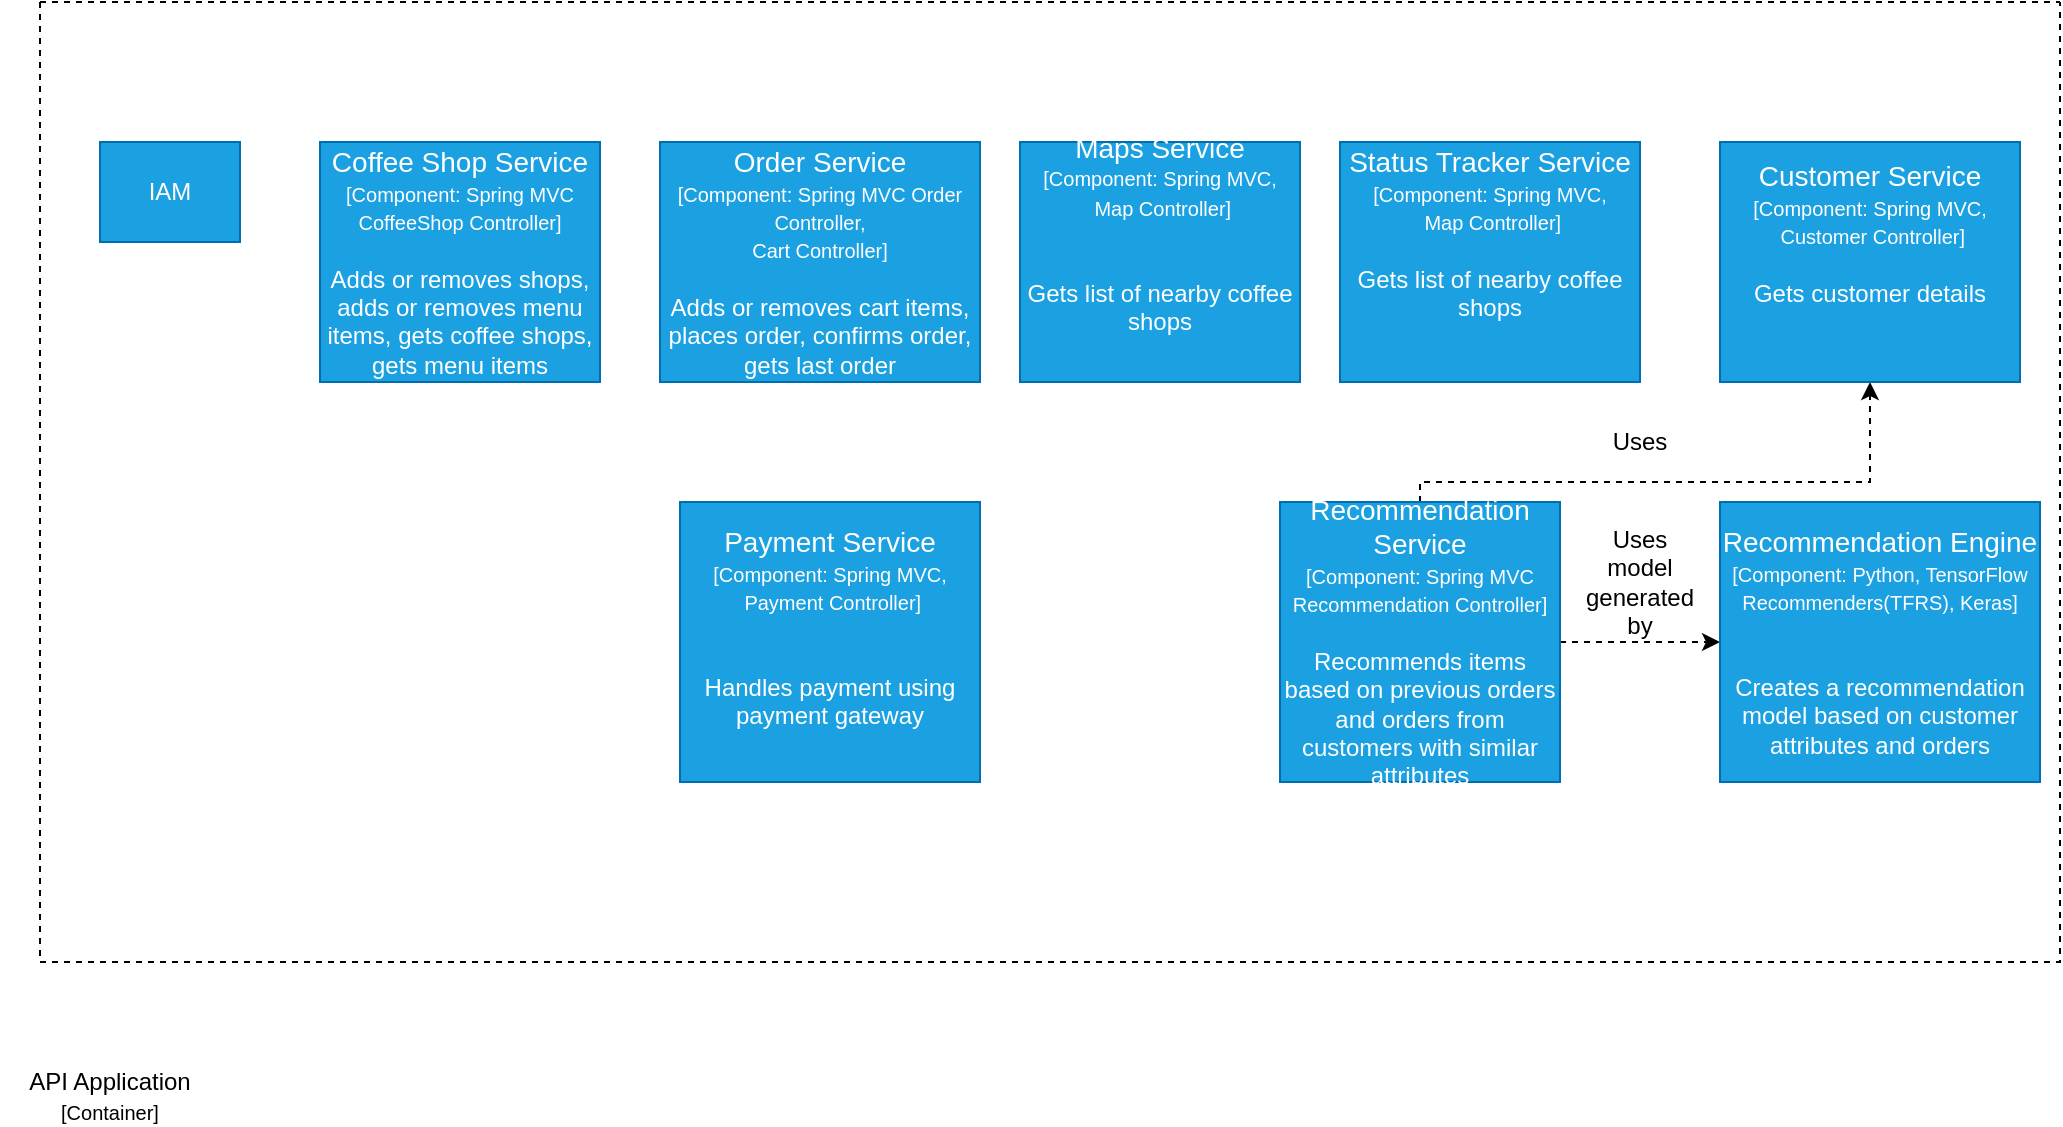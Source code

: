 <mxfile version="14.7.4" type="github">
  <diagram id="SkIhgehRgUOG8sE2-ucU" name="Page-1">
    <mxGraphModel dx="782" dy="437" grid="1" gridSize="10" guides="1" tooltips="1" connect="1" arrows="1" fold="1" page="1" pageScale="1" pageWidth="850" pageHeight="1100" math="0" shadow="0">
      <root>
        <mxCell id="0" />
        <mxCell id="1" parent="0" />
        <mxCell id="a931OXOb7cvNoLb_iAoM-1" value="" style="swimlane;startSize=0;dashed=1;" vertex="1" parent="1">
          <mxGeometry x="150" y="50" width="1010" height="480" as="geometry" />
        </mxCell>
        <mxCell id="a931OXOb7cvNoLb_iAoM-2" value="IAM" style="rounded=0;whiteSpace=wrap;html=1;fillColor=#1ba1e2;strokeColor=#006EAF;fontColor=#ffffff;" vertex="1" parent="a931OXOb7cvNoLb_iAoM-1">
          <mxGeometry x="30" y="70" width="70" height="50" as="geometry" />
        </mxCell>
        <mxCell id="a931OXOb7cvNoLb_iAoM-6" value="&lt;font&gt;&lt;font style=&quot;font-size: 14px&quot;&gt;Coffee Shop Service&lt;/font&gt;&lt;br&gt;&lt;/font&gt;&lt;font style=&quot;font-size: 10px&quot;&gt;[Component: Spring MVC CoffeeShop Controller]&lt;br&gt;&lt;/font&gt;&lt;font style=&quot;font-size: 12px&quot;&gt;&lt;br&gt;Adds or removes shops, adds or removes menu items, gets coffee shops, gets menu items&lt;/font&gt;" style="rounded=0;whiteSpace=wrap;html=1;fillColor=#1ba1e2;strokeColor=#006EAF;fontColor=#ffffff;" vertex="1" parent="a931OXOb7cvNoLb_iAoM-1">
          <mxGeometry x="140" y="70" width="140" height="120" as="geometry" />
        </mxCell>
        <mxCell id="a931OXOb7cvNoLb_iAoM-7" value="&lt;font&gt;&lt;font style=&quot;font-size: 14px&quot;&gt;Order Service&lt;/font&gt;&lt;br&gt;&lt;/font&gt;&lt;font style=&quot;font-size: 10px&quot;&gt;[Component: Spring MVC Order Controller, &lt;br&gt;Cart Controller]&lt;br&gt;&lt;/font&gt;&lt;font style=&quot;font-size: 12px&quot;&gt;&lt;br&gt;Adds or removes cart items, places order, confirms order, gets last order&lt;/font&gt;" style="rounded=0;whiteSpace=wrap;html=1;fillColor=#1ba1e2;strokeColor=#006EAF;fontColor=#ffffff;" vertex="1" parent="a931OXOb7cvNoLb_iAoM-1">
          <mxGeometry x="310" y="70" width="160" height="120" as="geometry" />
        </mxCell>
        <mxCell id="a931OXOb7cvNoLb_iAoM-8" value="&lt;font&gt;&lt;font style=&quot;font-size: 14px&quot;&gt;Maps Service&lt;/font&gt;&lt;br&gt;&lt;/font&gt;&lt;font style=&quot;font-size: 10px&quot;&gt;[Component: Spring MVC,&lt;br&gt;&amp;nbsp;Map Controller]&lt;br&gt;&lt;/font&gt;&lt;font style=&quot;font-size: 12px&quot;&gt;&lt;br&gt;&lt;br&gt;Gets list of nearby coffee shops&lt;br&gt;&lt;br&gt;&lt;br&gt;&lt;/font&gt;" style="rounded=0;whiteSpace=wrap;html=1;fillColor=#1ba1e2;strokeColor=#006EAF;fontColor=#ffffff;" vertex="1" parent="a931OXOb7cvNoLb_iAoM-1">
          <mxGeometry x="490" y="70" width="140" height="120" as="geometry" />
        </mxCell>
        <mxCell id="a931OXOb7cvNoLb_iAoM-9" value="&lt;font&gt;&lt;font style=&quot;font-size: 14px&quot;&gt;Status Tracker Service&lt;/font&gt;&lt;br&gt;&lt;/font&gt;&lt;font style=&quot;font-size: 10px&quot;&gt;[Component: Spring MVC,&lt;br&gt;&amp;nbsp;Map Controller]&lt;br&gt;&lt;/font&gt;&lt;font style=&quot;font-size: 12px&quot;&gt;&lt;br&gt;Gets list of nearby coffee shops&lt;br&gt;&lt;br&gt;&lt;br&gt;&lt;/font&gt;" style="rounded=0;whiteSpace=wrap;html=1;fillColor=#1ba1e2;strokeColor=#006EAF;fontColor=#ffffff;" vertex="1" parent="a931OXOb7cvNoLb_iAoM-1">
          <mxGeometry x="650" y="70" width="150" height="120" as="geometry" />
        </mxCell>
        <mxCell id="a931OXOb7cvNoLb_iAoM-14" style="edgeStyle=orthogonalEdgeStyle;rounded=0;orthogonalLoop=1;jettySize=auto;html=1;entryX=0.5;entryY=1;entryDx=0;entryDy=0;dashed=1;" edge="1" parent="a931OXOb7cvNoLb_iAoM-1" source="a931OXOb7cvNoLb_iAoM-10" target="a931OXOb7cvNoLb_iAoM-13">
          <mxGeometry relative="1" as="geometry">
            <Array as="points">
              <mxPoint x="690" y="240" />
              <mxPoint x="915" y="240" />
            </Array>
          </mxGeometry>
        </mxCell>
        <mxCell id="a931OXOb7cvNoLb_iAoM-16" style="edgeStyle=orthogonalEdgeStyle;rounded=0;orthogonalLoop=1;jettySize=auto;html=1;entryX=0;entryY=0.5;entryDx=0;entryDy=0;dashed=1;" edge="1" parent="a931OXOb7cvNoLb_iAoM-1" source="a931OXOb7cvNoLb_iAoM-10" target="a931OXOb7cvNoLb_iAoM-12">
          <mxGeometry relative="1" as="geometry" />
        </mxCell>
        <mxCell id="a931OXOb7cvNoLb_iAoM-10" value="&lt;font&gt;&lt;font style=&quot;font-size: 14px&quot;&gt;Recommendation Service&lt;/font&gt;&lt;br&gt;&lt;/font&gt;&lt;font style=&quot;font-size: 10px&quot;&gt;[Component: Spring MVC Recommendation Controller]&lt;br&gt;&lt;/font&gt;&lt;font style=&quot;font-size: 12px&quot;&gt;&lt;br&gt;Recommends items based on previous orders and orders from customers with similar attributes&lt;/font&gt;" style="rounded=0;whiteSpace=wrap;html=1;fillColor=#1ba1e2;strokeColor=#006EAF;fontColor=#ffffff;" vertex="1" parent="a931OXOb7cvNoLb_iAoM-1">
          <mxGeometry x="620" y="250" width="140" height="140" as="geometry" />
        </mxCell>
        <mxCell id="a931OXOb7cvNoLb_iAoM-11" value="&lt;font&gt;&lt;font style=&quot;font-size: 14px&quot;&gt;Payment Service&lt;/font&gt;&lt;br&gt;&lt;/font&gt;&lt;font style=&quot;font-size: 10px&quot;&gt;[Component: Spring MVC,&lt;br&gt;&amp;nbsp;Payment Controller]&lt;br&gt;&lt;/font&gt;&lt;font style=&quot;font-size: 12px&quot;&gt;&lt;br&gt;&lt;br&gt;Handles payment using payment gateway&lt;br&gt;&lt;br&gt;&lt;/font&gt;" style="rounded=0;whiteSpace=wrap;html=1;fillColor=#1ba1e2;strokeColor=#006EAF;fontColor=#ffffff;" vertex="1" parent="a931OXOb7cvNoLb_iAoM-1">
          <mxGeometry x="320" y="250" width="150" height="140" as="geometry" />
        </mxCell>
        <mxCell id="a931OXOb7cvNoLb_iAoM-12" value="&lt;font&gt;&lt;font style=&quot;font-size: 14px&quot;&gt;Recommendation Engine&lt;/font&gt;&lt;br&gt;&lt;/font&gt;&lt;font style=&quot;font-size: 10px&quot;&gt;[Component: Python, TensorFlow Recommenders(TFRS), Keras]&lt;br&gt;&lt;/font&gt;&lt;font style=&quot;font-size: 12px&quot;&gt;&lt;br&gt;&lt;br&gt;Creates a recommendation model based on customer attributes and orders&lt;/font&gt;" style="rounded=0;whiteSpace=wrap;html=1;fillColor=#1ba1e2;strokeColor=#006EAF;fontColor=#ffffff;" vertex="1" parent="a931OXOb7cvNoLb_iAoM-1">
          <mxGeometry x="840" y="250" width="160" height="140" as="geometry" />
        </mxCell>
        <mxCell id="a931OXOb7cvNoLb_iAoM-13" value="&lt;font&gt;&lt;font style=&quot;font-size: 14px&quot;&gt;Customer Service&lt;/font&gt;&lt;br&gt;&lt;/font&gt;&lt;font style=&quot;font-size: 10px&quot;&gt;[Component: Spring MVC,&lt;br&gt;&amp;nbsp;Customer Controller]&lt;br&gt;&lt;/font&gt;&lt;font style=&quot;font-size: 12px&quot;&gt;&lt;br&gt;Gets customer details&lt;br&gt;&lt;br&gt;&lt;br&gt;&lt;/font&gt;" style="rounded=0;whiteSpace=wrap;html=1;fillColor=#1ba1e2;strokeColor=#006EAF;fontColor=#ffffff;" vertex="1" parent="a931OXOb7cvNoLb_iAoM-1">
          <mxGeometry x="840" y="70" width="150" height="120" as="geometry" />
        </mxCell>
        <mxCell id="a931OXOb7cvNoLb_iAoM-15" value="Uses" style="text;html=1;strokeColor=none;fillColor=none;align=center;verticalAlign=middle;whiteSpace=wrap;rounded=0;" vertex="1" parent="a931OXOb7cvNoLb_iAoM-1">
          <mxGeometry x="780" y="210" width="40" height="20" as="geometry" />
        </mxCell>
        <mxCell id="a931OXOb7cvNoLb_iAoM-17" value="Uses model generated by" style="text;html=1;strokeColor=none;fillColor=none;align=center;verticalAlign=middle;whiteSpace=wrap;rounded=0;" vertex="1" parent="a931OXOb7cvNoLb_iAoM-1">
          <mxGeometry x="780" y="280" width="40" height="20" as="geometry" />
        </mxCell>
        <mxCell id="a931OXOb7cvNoLb_iAoM-3" value="API Application&lt;br&gt;&lt;font style=&quot;font-size: 10px&quot;&gt;[Container]&lt;/font&gt;" style="text;html=1;strokeColor=none;fillColor=none;align=center;verticalAlign=middle;whiteSpace=wrap;rounded=0;" vertex="1" parent="1">
          <mxGeometry x="130" y="590" width="110" height="14" as="geometry" />
        </mxCell>
      </root>
    </mxGraphModel>
  </diagram>
</mxfile>
